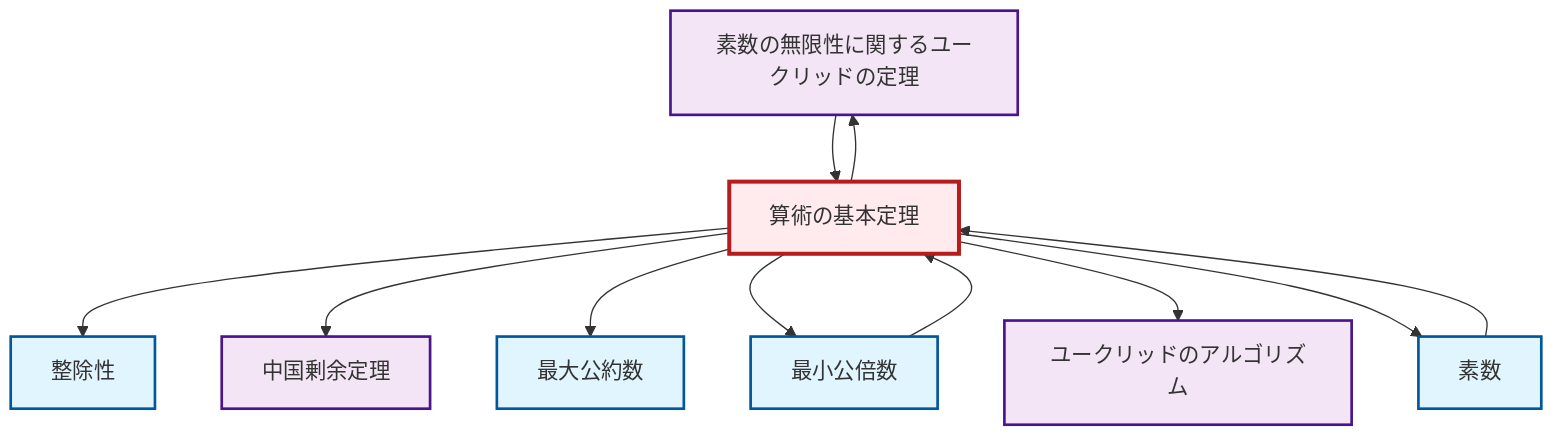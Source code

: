 graph TD
    classDef definition fill:#e1f5fe,stroke:#01579b,stroke-width:2px
    classDef theorem fill:#f3e5f5,stroke:#4a148c,stroke-width:2px
    classDef axiom fill:#fff3e0,stroke:#e65100,stroke-width:2px
    classDef example fill:#e8f5e9,stroke:#1b5e20,stroke-width:2px
    classDef current fill:#ffebee,stroke:#b71c1c,stroke-width:3px
    thm-euclid-infinitude-primes["素数の無限性に関するユークリッドの定理"]:::theorem
    thm-fundamental-arithmetic["算術の基本定理"]:::theorem
    def-lcm["最小公倍数"]:::definition
    thm-chinese-remainder["中国剰余定理"]:::theorem
    def-prime["素数"]:::definition
    thm-euclidean-algorithm["ユークリッドのアルゴリズム"]:::theorem
    def-divisibility["整除性"]:::definition
    def-gcd["最大公約数"]:::definition
    thm-fundamental-arithmetic --> def-divisibility
    thm-fundamental-arithmetic --> thm-chinese-remainder
    thm-fundamental-arithmetic --> def-gcd
    thm-fundamental-arithmetic --> thm-euclid-infinitude-primes
    thm-euclid-infinitude-primes --> thm-fundamental-arithmetic
    def-prime --> thm-fundamental-arithmetic
    thm-fundamental-arithmetic --> def-lcm
    thm-fundamental-arithmetic --> thm-euclidean-algorithm
    thm-fundamental-arithmetic --> def-prime
    def-lcm --> thm-fundamental-arithmetic
    class thm-fundamental-arithmetic current